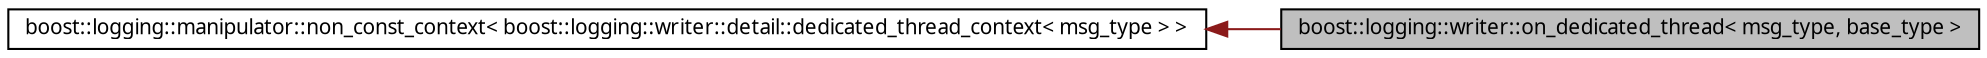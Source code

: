 digraph G
{
  edge [fontname="FreeSans.ttf",fontsize=10,labelfontname="FreeSans.ttf",labelfontsize=10];
  node [fontname="FreeSans.ttf",fontsize=10,shape=record];
  rankdir=LR;
  Node1 [label="boost::logging::writer::on_dedicated_thread\< msg_type, base_type \>",height=0.2,width=0.4,color="black", fillcolor="grey75", style="filled" fontcolor="black"];
  Node2 -> Node1 [dir=back,color="firebrick4",fontsize=10,style="solid",fontname="FreeSans.ttf"];
  Node2 [label="boost::logging::manipulator::non_const_context\< boost::logging::writer::detail::dedicated_thread_context\< msg_type \> \>",height=0.2,width=0.4,color="black", fillcolor="white", style="filled",URL="$structboost_1_1logging_1_1manipulator_1_1non__const__context.html",tooltip="In case your manipulator (formatter or destination) needs to hold non-const context..."];
}
